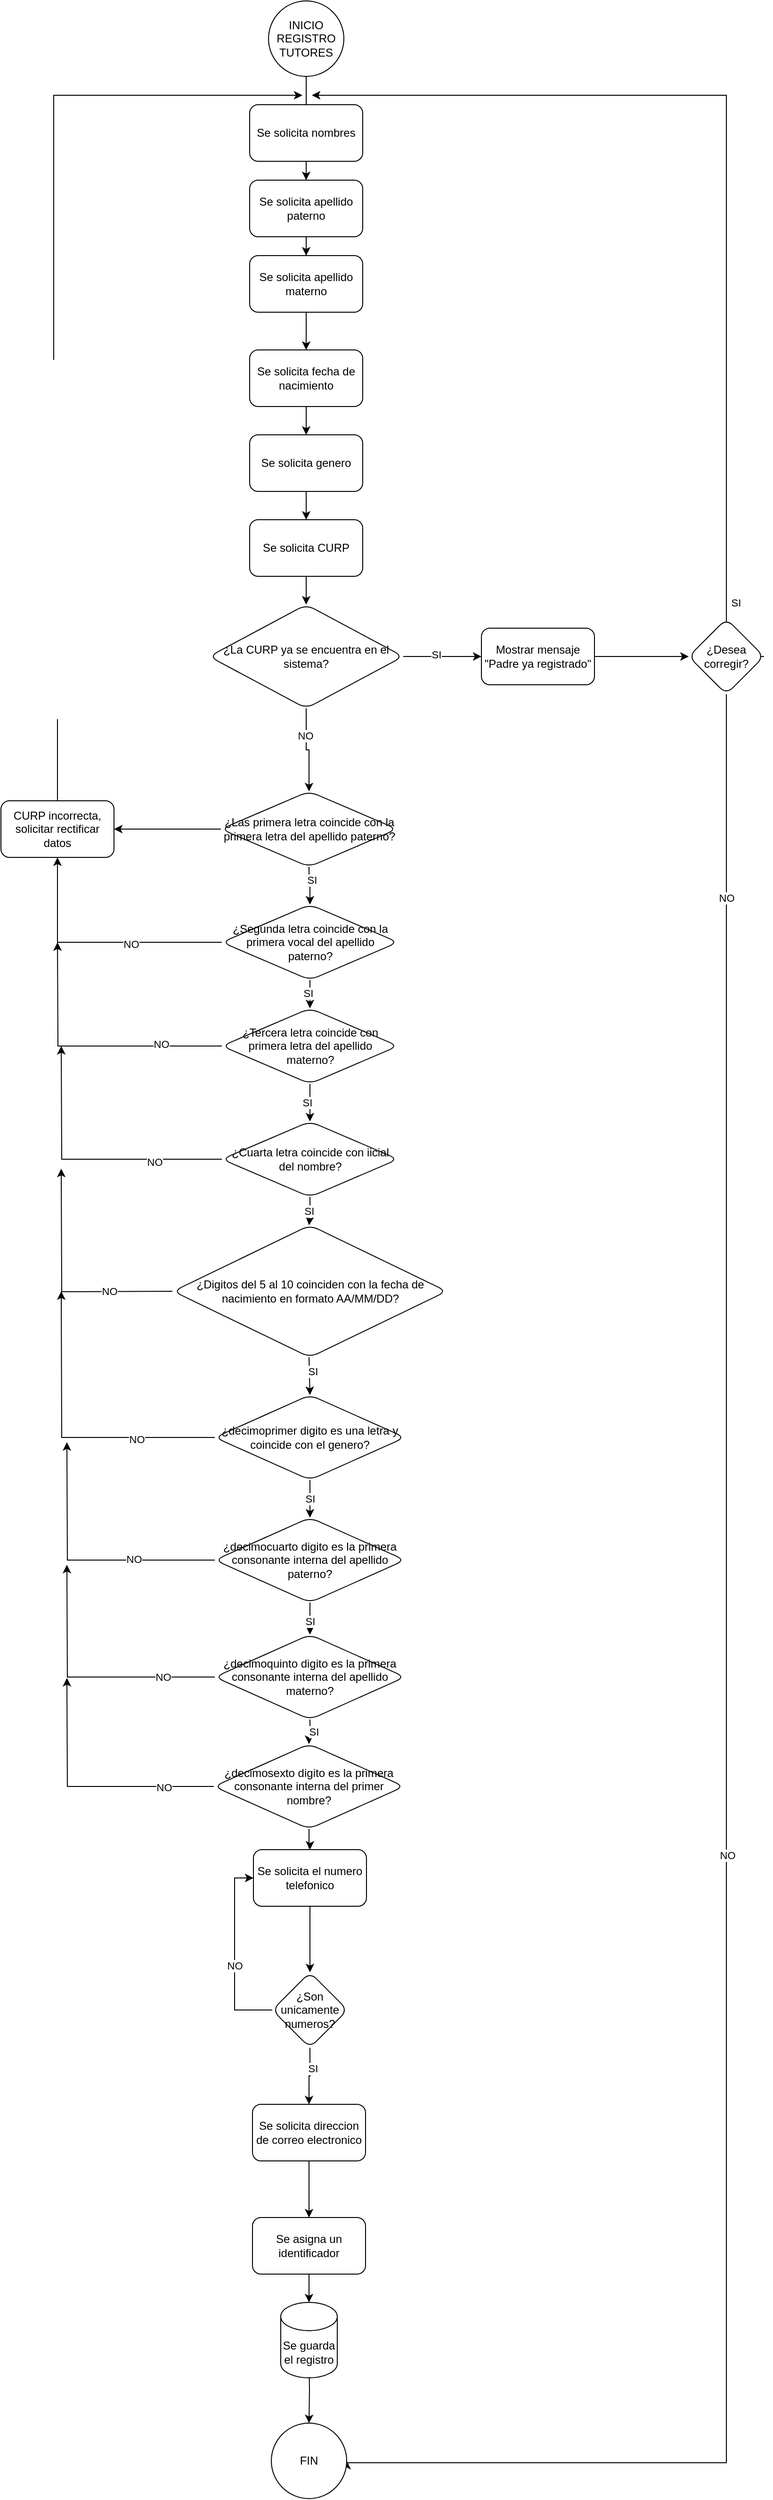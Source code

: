 <mxfile version="24.2.5" type="device">
  <diagram id="C5RBs43oDa-KdzZeNtuy" name="Page-1">
    <mxGraphModel dx="1574" dy="965" grid="1" gridSize="10" guides="1" tooltips="1" connect="1" arrows="1" fold="1" page="1" pageScale="1" pageWidth="827" pageHeight="1169" math="0" shadow="0">
      <root>
        <mxCell id="WIyWlLk6GJQsqaUBKTNV-0" />
        <mxCell id="WIyWlLk6GJQsqaUBKTNV-1" parent="WIyWlLk6GJQsqaUBKTNV-0" />
        <mxCell id="whEPF7HF6ZPL5jePsMYo-0" value="" style="edgeStyle=orthogonalEdgeStyle;rounded=0;orthogonalLoop=1;jettySize=auto;html=1;" parent="WIyWlLk6GJQsqaUBKTNV-1" source="whEPF7HF6ZPL5jePsMYo-1" edge="1">
          <mxGeometry relative="1" as="geometry">
            <mxPoint x="414" y="200" as="targetPoint" />
          </mxGeometry>
        </mxCell>
        <mxCell id="whEPF7HF6ZPL5jePsMYo-1" value="INICIO&lt;br&gt;REGISTRO TUTORES" style="ellipse;whiteSpace=wrap;html=1;aspect=fixed;" parent="WIyWlLk6GJQsqaUBKTNV-1" vertex="1">
          <mxGeometry x="374" y="30" width="80" height="80" as="geometry" />
        </mxCell>
        <mxCell id="whEPF7HF6ZPL5jePsMYo-2" value="" style="edgeStyle=orthogonalEdgeStyle;rounded=0;orthogonalLoop=1;jettySize=auto;html=1;" parent="WIyWlLk6GJQsqaUBKTNV-1" source="whEPF7HF6ZPL5jePsMYo-3" target="whEPF7HF6ZPL5jePsMYo-5" edge="1">
          <mxGeometry relative="1" as="geometry" />
        </mxCell>
        <mxCell id="whEPF7HF6ZPL5jePsMYo-3" value="Se solicita nombres" style="rounded=1;whiteSpace=wrap;html=1;" parent="WIyWlLk6GJQsqaUBKTNV-1" vertex="1">
          <mxGeometry x="354" y="140" width="120" height="60" as="geometry" />
        </mxCell>
        <mxCell id="whEPF7HF6ZPL5jePsMYo-4" value="" style="edgeStyle=orthogonalEdgeStyle;rounded=0;orthogonalLoop=1;jettySize=auto;html=1;" parent="WIyWlLk6GJQsqaUBKTNV-1" source="whEPF7HF6ZPL5jePsMYo-5" target="whEPF7HF6ZPL5jePsMYo-7" edge="1">
          <mxGeometry relative="1" as="geometry" />
        </mxCell>
        <mxCell id="whEPF7HF6ZPL5jePsMYo-5" value="Se solicita apellido paterno" style="whiteSpace=wrap;html=1;rounded=1;" parent="WIyWlLk6GJQsqaUBKTNV-1" vertex="1">
          <mxGeometry x="354" y="220" width="120" height="60" as="geometry" />
        </mxCell>
        <mxCell id="whEPF7HF6ZPL5jePsMYo-6" value="" style="edgeStyle=orthogonalEdgeStyle;rounded=0;orthogonalLoop=1;jettySize=auto;html=1;" parent="WIyWlLk6GJQsqaUBKTNV-1" source="whEPF7HF6ZPL5jePsMYo-7" target="whEPF7HF6ZPL5jePsMYo-9" edge="1">
          <mxGeometry relative="1" as="geometry" />
        </mxCell>
        <mxCell id="whEPF7HF6ZPL5jePsMYo-7" value="Se solicita apellido materno" style="whiteSpace=wrap;html=1;rounded=1;" parent="WIyWlLk6GJQsqaUBKTNV-1" vertex="1">
          <mxGeometry x="354" y="300" width="120" height="60" as="geometry" />
        </mxCell>
        <mxCell id="whEPF7HF6ZPL5jePsMYo-8" value="" style="edgeStyle=orthogonalEdgeStyle;rounded=0;orthogonalLoop=1;jettySize=auto;html=1;" parent="WIyWlLk6GJQsqaUBKTNV-1" source="whEPF7HF6ZPL5jePsMYo-9" target="whEPF7HF6ZPL5jePsMYo-43" edge="1">
          <mxGeometry relative="1" as="geometry" />
        </mxCell>
        <mxCell id="whEPF7HF6ZPL5jePsMYo-9" value="Se solicita fecha de nacimiento" style="whiteSpace=wrap;html=1;rounded=1;" parent="WIyWlLk6GJQsqaUBKTNV-1" vertex="1">
          <mxGeometry x="354" y="400" width="120" height="60" as="geometry" />
        </mxCell>
        <mxCell id="whEPF7HF6ZPL5jePsMYo-10" value="" style="edgeStyle=orthogonalEdgeStyle;rounded=0;orthogonalLoop=1;jettySize=auto;html=1;" parent="WIyWlLk6GJQsqaUBKTNV-1" source="whEPF7HF6ZPL5jePsMYo-11" target="whEPF7HF6ZPL5jePsMYo-72" edge="1">
          <mxGeometry relative="1" as="geometry" />
        </mxCell>
        <mxCell id="whEPF7HF6ZPL5jePsMYo-11" value="Se solicita CURP" style="whiteSpace=wrap;html=1;rounded=1;" parent="WIyWlLk6GJQsqaUBKTNV-1" vertex="1">
          <mxGeometry x="354" y="580" width="120" height="60" as="geometry" />
        </mxCell>
        <mxCell id="whEPF7HF6ZPL5jePsMYo-12" value="" style="edgeStyle=orthogonalEdgeStyle;rounded=0;orthogonalLoop=1;jettySize=auto;html=1;" parent="WIyWlLk6GJQsqaUBKTNV-1" source="whEPF7HF6ZPL5jePsMYo-15" target="whEPF7HF6ZPL5jePsMYo-20" edge="1">
          <mxGeometry relative="1" as="geometry" />
        </mxCell>
        <mxCell id="whEPF7HF6ZPL5jePsMYo-13" value="SI" style="edgeLabel;html=1;align=center;verticalAlign=middle;resizable=0;points=[];" parent="whEPF7HF6ZPL5jePsMYo-12" vertex="1" connectable="0">
          <mxGeometry x="-0.399" y="3" relative="1" as="geometry">
            <mxPoint y="1" as="offset" />
          </mxGeometry>
        </mxCell>
        <mxCell id="whEPF7HF6ZPL5jePsMYo-14" value="" style="edgeStyle=orthogonalEdgeStyle;rounded=0;orthogonalLoop=1;jettySize=auto;html=1;" parent="WIyWlLk6GJQsqaUBKTNV-1" source="whEPF7HF6ZPL5jePsMYo-15" target="whEPF7HF6ZPL5jePsMYo-22" edge="1">
          <mxGeometry relative="1" as="geometry" />
        </mxCell>
        <mxCell id="whEPF7HF6ZPL5jePsMYo-15" value="¿Las primera letra coincide con la primera letra del apellido paterno?" style="rhombus;whiteSpace=wrap;html=1;rounded=1;" parent="WIyWlLk6GJQsqaUBKTNV-1" vertex="1">
          <mxGeometry x="323.5" y="868" width="187" height="80" as="geometry" />
        </mxCell>
        <mxCell id="whEPF7HF6ZPL5jePsMYo-16" style="edgeStyle=orthogonalEdgeStyle;rounded=0;orthogonalLoop=1;jettySize=auto;html=1;exitX=0;exitY=0.5;exitDx=0;exitDy=0;entryX=0.5;entryY=1;entryDx=0;entryDy=0;" parent="WIyWlLk6GJQsqaUBKTNV-1" source="whEPF7HF6ZPL5jePsMYo-20" target="whEPF7HF6ZPL5jePsMYo-22" edge="1">
          <mxGeometry relative="1" as="geometry" />
        </mxCell>
        <mxCell id="whEPF7HF6ZPL5jePsMYo-17" value="NO" style="edgeLabel;html=1;align=center;verticalAlign=middle;resizable=0;points=[];" parent="whEPF7HF6ZPL5jePsMYo-16" vertex="1" connectable="0">
          <mxGeometry x="-0.265" y="2" relative="1" as="geometry">
            <mxPoint as="offset" />
          </mxGeometry>
        </mxCell>
        <mxCell id="whEPF7HF6ZPL5jePsMYo-18" value="" style="edgeStyle=orthogonalEdgeStyle;rounded=0;orthogonalLoop=1;jettySize=auto;html=1;" parent="WIyWlLk6GJQsqaUBKTNV-1" source="whEPF7HF6ZPL5jePsMYo-20" target="whEPF7HF6ZPL5jePsMYo-27" edge="1">
          <mxGeometry relative="1" as="geometry" />
        </mxCell>
        <mxCell id="whEPF7HF6ZPL5jePsMYo-19" value="SI" style="edgeLabel;html=1;align=center;verticalAlign=middle;resizable=0;points=[];" parent="whEPF7HF6ZPL5jePsMYo-18" vertex="1" connectable="0">
          <mxGeometry x="0.042" y="2" relative="1" as="geometry">
            <mxPoint as="offset" />
          </mxGeometry>
        </mxCell>
        <mxCell id="whEPF7HF6ZPL5jePsMYo-20" value="¿Segunda letra coincide con la primera vocal del apellido paterno?" style="rhombus;whiteSpace=wrap;html=1;rounded=1;" parent="WIyWlLk6GJQsqaUBKTNV-1" vertex="1">
          <mxGeometry x="324.5" y="988" width="187" height="80" as="geometry" />
        </mxCell>
        <mxCell id="whEPF7HF6ZPL5jePsMYo-21" style="edgeStyle=orthogonalEdgeStyle;rounded=0;orthogonalLoop=1;jettySize=auto;html=1;exitX=0.5;exitY=0;exitDx=0;exitDy=0;" parent="WIyWlLk6GJQsqaUBKTNV-1" source="whEPF7HF6ZPL5jePsMYo-22" edge="1">
          <mxGeometry relative="1" as="geometry">
            <mxPoint x="410" y="130" as="targetPoint" />
            <Array as="points">
              <mxPoint x="146" y="740" />
              <mxPoint x="146" y="130" />
            </Array>
          </mxGeometry>
        </mxCell>
        <mxCell id="whEPF7HF6ZPL5jePsMYo-22" value="CURP incorrecta, solicitar rectificar datos" style="whiteSpace=wrap;html=1;rounded=1;" parent="WIyWlLk6GJQsqaUBKTNV-1" vertex="1">
          <mxGeometry x="90" y="878" width="120" height="60" as="geometry" />
        </mxCell>
        <mxCell id="whEPF7HF6ZPL5jePsMYo-23" style="edgeStyle=orthogonalEdgeStyle;rounded=0;orthogonalLoop=1;jettySize=auto;html=1;exitX=0;exitY=0.5;exitDx=0;exitDy=0;" parent="WIyWlLk6GJQsqaUBKTNV-1" source="whEPF7HF6ZPL5jePsMYo-27" edge="1">
          <mxGeometry relative="1" as="geometry">
            <mxPoint x="150" y="1028" as="targetPoint" />
          </mxGeometry>
        </mxCell>
        <mxCell id="whEPF7HF6ZPL5jePsMYo-24" value="NO" style="edgeLabel;html=1;align=center;verticalAlign=middle;resizable=0;points=[];" parent="whEPF7HF6ZPL5jePsMYo-23" vertex="1" connectable="0">
          <mxGeometry x="-0.543" y="-2" relative="1" as="geometry">
            <mxPoint as="offset" />
          </mxGeometry>
        </mxCell>
        <mxCell id="whEPF7HF6ZPL5jePsMYo-25" value="" style="edgeStyle=orthogonalEdgeStyle;rounded=0;orthogonalLoop=1;jettySize=auto;html=1;" parent="WIyWlLk6GJQsqaUBKTNV-1" source="whEPF7HF6ZPL5jePsMYo-27" target="whEPF7HF6ZPL5jePsMYo-32" edge="1">
          <mxGeometry relative="1" as="geometry" />
        </mxCell>
        <mxCell id="whEPF7HF6ZPL5jePsMYo-26" value="SI" style="edgeLabel;html=1;align=center;verticalAlign=middle;resizable=0;points=[];" parent="whEPF7HF6ZPL5jePsMYo-25" vertex="1" connectable="0">
          <mxGeometry x="-0.025" y="-3" relative="1" as="geometry">
            <mxPoint as="offset" />
          </mxGeometry>
        </mxCell>
        <mxCell id="whEPF7HF6ZPL5jePsMYo-27" value="¿Tercera letra coincide con primera letra del apellido materno?" style="rhombus;whiteSpace=wrap;html=1;rounded=1;" parent="WIyWlLk6GJQsqaUBKTNV-1" vertex="1">
          <mxGeometry x="324.5" y="1098" width="187" height="80" as="geometry" />
        </mxCell>
        <mxCell id="whEPF7HF6ZPL5jePsMYo-28" style="edgeStyle=orthogonalEdgeStyle;rounded=0;orthogonalLoop=1;jettySize=auto;html=1;exitX=0;exitY=0.5;exitDx=0;exitDy=0;" parent="WIyWlLk6GJQsqaUBKTNV-1" source="whEPF7HF6ZPL5jePsMYo-32" edge="1">
          <mxGeometry relative="1" as="geometry">
            <mxPoint x="154" y="1138" as="targetPoint" />
          </mxGeometry>
        </mxCell>
        <mxCell id="whEPF7HF6ZPL5jePsMYo-29" value="NO" style="edgeLabel;html=1;align=center;verticalAlign=middle;resizable=0;points=[];" parent="whEPF7HF6ZPL5jePsMYo-28" vertex="1" connectable="0">
          <mxGeometry x="-0.507" y="3" relative="1" as="geometry">
            <mxPoint as="offset" />
          </mxGeometry>
        </mxCell>
        <mxCell id="whEPF7HF6ZPL5jePsMYo-30" value="" style="edgeStyle=orthogonalEdgeStyle;rounded=0;orthogonalLoop=1;jettySize=auto;html=1;" parent="WIyWlLk6GJQsqaUBKTNV-1" source="whEPF7HF6ZPL5jePsMYo-32" edge="1">
          <mxGeometry relative="1" as="geometry">
            <mxPoint x="417" y="1328" as="targetPoint" />
          </mxGeometry>
        </mxCell>
        <mxCell id="whEPF7HF6ZPL5jePsMYo-31" value="SI" style="edgeLabel;html=1;align=center;verticalAlign=middle;resizable=0;points=[];" parent="whEPF7HF6ZPL5jePsMYo-30" vertex="1" connectable="0">
          <mxGeometry x="-0.057" y="-1" relative="1" as="geometry">
            <mxPoint as="offset" />
          </mxGeometry>
        </mxCell>
        <mxCell id="whEPF7HF6ZPL5jePsMYo-32" value="¿Cuarta letra coincide con iicial del nombre?" style="rhombus;whiteSpace=wrap;html=1;rounded=1;" parent="WIyWlLk6GJQsqaUBKTNV-1" vertex="1">
          <mxGeometry x="324.5" y="1218" width="187" height="80" as="geometry" />
        </mxCell>
        <mxCell id="whEPF7HF6ZPL5jePsMYo-33" style="edgeStyle=orthogonalEdgeStyle;rounded=0;orthogonalLoop=1;jettySize=auto;html=1;exitX=0;exitY=0.5;exitDx=0;exitDy=0;" parent="WIyWlLk6GJQsqaUBKTNV-1" edge="1">
          <mxGeometry relative="1" as="geometry">
            <mxPoint x="154" y="1268" as="targetPoint" />
            <mxPoint x="272" y="1398" as="sourcePoint" />
          </mxGeometry>
        </mxCell>
        <mxCell id="whEPF7HF6ZPL5jePsMYo-34" value="NO" style="edgeLabel;html=1;align=center;verticalAlign=middle;resizable=0;points=[];" parent="whEPF7HF6ZPL5jePsMYo-33" vertex="1" connectable="0">
          <mxGeometry x="-0.454" y="-1" relative="1" as="geometry">
            <mxPoint as="offset" />
          </mxGeometry>
        </mxCell>
        <mxCell id="whEPF7HF6ZPL5jePsMYo-35" value="" style="edgeStyle=orthogonalEdgeStyle;rounded=0;orthogonalLoop=1;jettySize=auto;html=1;" parent="WIyWlLk6GJQsqaUBKTNV-1" target="whEPF7HF6ZPL5jePsMYo-41" edge="1">
          <mxGeometry relative="1" as="geometry">
            <mxPoint x="417" y="1468" as="sourcePoint" />
          </mxGeometry>
        </mxCell>
        <mxCell id="whEPF7HF6ZPL5jePsMYo-36" value="SI" style="edgeLabel;html=1;align=center;verticalAlign=middle;resizable=0;points=[];" parent="whEPF7HF6ZPL5jePsMYo-35" vertex="1" connectable="0">
          <mxGeometry x="-0.252" y="3" relative="1" as="geometry">
            <mxPoint as="offset" />
          </mxGeometry>
        </mxCell>
        <mxCell id="whEPF7HF6ZPL5jePsMYo-37" style="edgeStyle=orthogonalEdgeStyle;rounded=0;orthogonalLoop=1;jettySize=auto;html=1;exitX=0;exitY=0.5;exitDx=0;exitDy=0;" parent="WIyWlLk6GJQsqaUBKTNV-1" source="whEPF7HF6ZPL5jePsMYo-41" edge="1">
          <mxGeometry relative="1" as="geometry">
            <mxPoint x="154" y="1398" as="targetPoint" />
          </mxGeometry>
        </mxCell>
        <mxCell id="whEPF7HF6ZPL5jePsMYo-38" value="NO" style="edgeLabel;html=1;align=center;verticalAlign=middle;resizable=0;points=[];" parent="whEPF7HF6ZPL5jePsMYo-37" vertex="1" connectable="0">
          <mxGeometry x="-0.473" y="2" relative="1" as="geometry">
            <mxPoint as="offset" />
          </mxGeometry>
        </mxCell>
        <mxCell id="whEPF7HF6ZPL5jePsMYo-39" value="" style="edgeStyle=orthogonalEdgeStyle;rounded=0;orthogonalLoop=1;jettySize=auto;html=1;" parent="WIyWlLk6GJQsqaUBKTNV-1" source="whEPF7HF6ZPL5jePsMYo-41" target="whEPF7HF6ZPL5jePsMYo-48" edge="1">
          <mxGeometry relative="1" as="geometry" />
        </mxCell>
        <mxCell id="whEPF7HF6ZPL5jePsMYo-40" value="SI" style="edgeLabel;html=1;align=center;verticalAlign=middle;resizable=0;points=[];" parent="whEPF7HF6ZPL5jePsMYo-39" vertex="1" connectable="0">
          <mxGeometry x="0.008" relative="1" as="geometry">
            <mxPoint as="offset" />
          </mxGeometry>
        </mxCell>
        <mxCell id="whEPF7HF6ZPL5jePsMYo-41" value="¿decimoprimer digito es una letra y coincide con el genero?" style="rhombus;whiteSpace=wrap;html=1;rounded=1;" parent="WIyWlLk6GJQsqaUBKTNV-1" vertex="1">
          <mxGeometry x="317" y="1508" width="202" height="90" as="geometry" />
        </mxCell>
        <mxCell id="whEPF7HF6ZPL5jePsMYo-42" value="" style="edgeStyle=orthogonalEdgeStyle;rounded=0;orthogonalLoop=1;jettySize=auto;html=1;" parent="WIyWlLk6GJQsqaUBKTNV-1" source="whEPF7HF6ZPL5jePsMYo-43" target="whEPF7HF6ZPL5jePsMYo-11" edge="1">
          <mxGeometry relative="1" as="geometry" />
        </mxCell>
        <mxCell id="whEPF7HF6ZPL5jePsMYo-43" value="Se solicita genero" style="whiteSpace=wrap;html=1;rounded=1;" parent="WIyWlLk6GJQsqaUBKTNV-1" vertex="1">
          <mxGeometry x="354" y="490" width="120" height="60" as="geometry" />
        </mxCell>
        <mxCell id="whEPF7HF6ZPL5jePsMYo-44" style="edgeStyle=orthogonalEdgeStyle;rounded=0;orthogonalLoop=1;jettySize=auto;html=1;exitX=0;exitY=0.5;exitDx=0;exitDy=0;" parent="WIyWlLk6GJQsqaUBKTNV-1" source="whEPF7HF6ZPL5jePsMYo-48" edge="1">
          <mxGeometry relative="1" as="geometry">
            <mxPoint x="160" y="1558" as="targetPoint" />
          </mxGeometry>
        </mxCell>
        <mxCell id="whEPF7HF6ZPL5jePsMYo-45" value="NO" style="edgeLabel;html=1;align=center;verticalAlign=middle;resizable=0;points=[];" parent="whEPF7HF6ZPL5jePsMYo-44" vertex="1" connectable="0">
          <mxGeometry x="-0.388" y="-1" relative="1" as="geometry">
            <mxPoint as="offset" />
          </mxGeometry>
        </mxCell>
        <mxCell id="whEPF7HF6ZPL5jePsMYo-46" value="" style="edgeStyle=orthogonalEdgeStyle;rounded=0;orthogonalLoop=1;jettySize=auto;html=1;" parent="WIyWlLk6GJQsqaUBKTNV-1" source="whEPF7HF6ZPL5jePsMYo-48" target="whEPF7HF6ZPL5jePsMYo-53" edge="1">
          <mxGeometry relative="1" as="geometry" />
        </mxCell>
        <mxCell id="whEPF7HF6ZPL5jePsMYo-47" value="SI" style="edgeLabel;html=1;align=center;verticalAlign=middle;resizable=0;points=[];" parent="whEPF7HF6ZPL5jePsMYo-46" vertex="1" connectable="0">
          <mxGeometry x="-0.108" relative="1" as="geometry">
            <mxPoint as="offset" />
          </mxGeometry>
        </mxCell>
        <mxCell id="whEPF7HF6ZPL5jePsMYo-48" value="¿decimocuarto digito es la primera consonante interna del apellido paterno?" style="rhombus;whiteSpace=wrap;html=1;rounded=1;" parent="WIyWlLk6GJQsqaUBKTNV-1" vertex="1">
          <mxGeometry x="317" y="1638" width="202" height="90" as="geometry" />
        </mxCell>
        <mxCell id="whEPF7HF6ZPL5jePsMYo-49" style="edgeStyle=orthogonalEdgeStyle;rounded=0;orthogonalLoop=1;jettySize=auto;html=1;exitX=0;exitY=0.5;exitDx=0;exitDy=0;" parent="WIyWlLk6GJQsqaUBKTNV-1" source="whEPF7HF6ZPL5jePsMYo-53" edge="1">
          <mxGeometry relative="1" as="geometry">
            <mxPoint x="160" y="1688" as="targetPoint" />
          </mxGeometry>
        </mxCell>
        <mxCell id="whEPF7HF6ZPL5jePsMYo-50" value="NO" style="edgeLabel;html=1;align=center;verticalAlign=middle;resizable=0;points=[];" parent="whEPF7HF6ZPL5jePsMYo-49" vertex="1" connectable="0">
          <mxGeometry x="-0.593" relative="1" as="geometry">
            <mxPoint x="1" as="offset" />
          </mxGeometry>
        </mxCell>
        <mxCell id="whEPF7HF6ZPL5jePsMYo-51" value="" style="edgeStyle=orthogonalEdgeStyle;rounded=0;orthogonalLoop=1;jettySize=auto;html=1;" parent="WIyWlLk6GJQsqaUBKTNV-1" source="whEPF7HF6ZPL5jePsMYo-53" target="whEPF7HF6ZPL5jePsMYo-57" edge="1">
          <mxGeometry relative="1" as="geometry" />
        </mxCell>
        <mxCell id="whEPF7HF6ZPL5jePsMYo-52" value="SI" style="edgeLabel;html=1;align=center;verticalAlign=middle;resizable=0;points=[];" parent="whEPF7HF6ZPL5jePsMYo-51" vertex="1" connectable="0">
          <mxGeometry x="-0.092" y="4" relative="1" as="geometry">
            <mxPoint as="offset" />
          </mxGeometry>
        </mxCell>
        <mxCell id="whEPF7HF6ZPL5jePsMYo-53" value="¿decimoquinto digito es la primera consonante interna del apellido materno?" style="rhombus;whiteSpace=wrap;html=1;rounded=1;" parent="WIyWlLk6GJQsqaUBKTNV-1" vertex="1">
          <mxGeometry x="317" y="1762" width="202" height="90" as="geometry" />
        </mxCell>
        <mxCell id="whEPF7HF6ZPL5jePsMYo-54" style="edgeStyle=orthogonalEdgeStyle;rounded=0;orthogonalLoop=1;jettySize=auto;html=1;exitX=0;exitY=0.5;exitDx=0;exitDy=0;" parent="WIyWlLk6GJQsqaUBKTNV-1" source="whEPF7HF6ZPL5jePsMYo-57" edge="1">
          <mxGeometry relative="1" as="geometry">
            <mxPoint x="160" y="1808" as="targetPoint" />
          </mxGeometry>
        </mxCell>
        <mxCell id="whEPF7HF6ZPL5jePsMYo-55" value="NO" style="edgeLabel;html=1;align=center;verticalAlign=middle;resizable=0;points=[];" parent="whEPF7HF6ZPL5jePsMYo-54" vertex="1" connectable="0">
          <mxGeometry x="-0.613" y="1" relative="1" as="geometry">
            <mxPoint x="-1" as="offset" />
          </mxGeometry>
        </mxCell>
        <mxCell id="whEPF7HF6ZPL5jePsMYo-91" value="" style="edgeStyle=orthogonalEdgeStyle;rounded=0;orthogonalLoop=1;jettySize=auto;html=1;" parent="WIyWlLk6GJQsqaUBKTNV-1" source="whEPF7HF6ZPL5jePsMYo-57" target="whEPF7HF6ZPL5jePsMYo-90" edge="1">
          <mxGeometry relative="1" as="geometry" />
        </mxCell>
        <mxCell id="whEPF7HF6ZPL5jePsMYo-57" value="¿decimosexto digito es la primera consonante interna del primer nombre?" style="rhombus;whiteSpace=wrap;html=1;rounded=1;" parent="WIyWlLk6GJQsqaUBKTNV-1" vertex="1">
          <mxGeometry x="316" y="1878" width="202" height="90" as="geometry" />
        </mxCell>
        <mxCell id="whEPF7HF6ZPL5jePsMYo-58" value="¿Digitos del 5 al 10 coinciden con la fecha de nacimiento en formato AA/MM/DD?" style="rhombus;whiteSpace=wrap;html=1;rounded=1;" parent="WIyWlLk6GJQsqaUBKTNV-1" vertex="1">
          <mxGeometry x="272.75" y="1328" width="290.5" height="140" as="geometry" />
        </mxCell>
        <mxCell id="whEPF7HF6ZPL5jePsMYo-68" value="" style="edgeStyle=orthogonalEdgeStyle;rounded=0;orthogonalLoop=1;jettySize=auto;html=1;" parent="WIyWlLk6GJQsqaUBKTNV-1" source="whEPF7HF6ZPL5jePsMYo-72" target="whEPF7HF6ZPL5jePsMYo-15" edge="1">
          <mxGeometry relative="1" as="geometry" />
        </mxCell>
        <mxCell id="whEPF7HF6ZPL5jePsMYo-69" value="NO" style="edgeLabel;html=1;align=center;verticalAlign=middle;resizable=0;points=[];" parent="whEPF7HF6ZPL5jePsMYo-68" vertex="1" connectable="0">
          <mxGeometry x="-0.363" y="-1" relative="1" as="geometry">
            <mxPoint as="offset" />
          </mxGeometry>
        </mxCell>
        <mxCell id="whEPF7HF6ZPL5jePsMYo-70" value="" style="edgeStyle=orthogonalEdgeStyle;rounded=0;orthogonalLoop=1;jettySize=auto;html=1;" parent="WIyWlLk6GJQsqaUBKTNV-1" source="whEPF7HF6ZPL5jePsMYo-72" target="whEPF7HF6ZPL5jePsMYo-74" edge="1">
          <mxGeometry relative="1" as="geometry" />
        </mxCell>
        <mxCell id="whEPF7HF6ZPL5jePsMYo-71" value="SI" style="edgeLabel;html=1;align=center;verticalAlign=middle;resizable=0;points=[];" parent="whEPF7HF6ZPL5jePsMYo-70" vertex="1" connectable="0">
          <mxGeometry x="-0.165" y="2" relative="1" as="geometry">
            <mxPoint as="offset" />
          </mxGeometry>
        </mxCell>
        <mxCell id="whEPF7HF6ZPL5jePsMYo-72" value="¿La CURP ya se encuentra en el sistema?" style="rhombus;whiteSpace=wrap;html=1;rounded=1;" parent="WIyWlLk6GJQsqaUBKTNV-1" vertex="1">
          <mxGeometry x="311" y="670" width="206" height="110" as="geometry" />
        </mxCell>
        <mxCell id="whEPF7HF6ZPL5jePsMYo-73" value="" style="edgeStyle=orthogonalEdgeStyle;rounded=0;orthogonalLoop=1;jettySize=auto;html=1;" parent="WIyWlLk6GJQsqaUBKTNV-1" source="whEPF7HF6ZPL5jePsMYo-74" target="whEPF7HF6ZPL5jePsMYo-80" edge="1">
          <mxGeometry relative="1" as="geometry" />
        </mxCell>
        <mxCell id="whEPF7HF6ZPL5jePsMYo-74" value="Mostrar mensaje &quot;Padre ya registrado&quot;" style="whiteSpace=wrap;html=1;rounded=1;" parent="WIyWlLk6GJQsqaUBKTNV-1" vertex="1">
          <mxGeometry x="600" y="695" width="120" height="60" as="geometry" />
        </mxCell>
        <mxCell id="whEPF7HF6ZPL5jePsMYo-75" value="" style="edgeStyle=orthogonalEdgeStyle;rounded=0;orthogonalLoop=1;jettySize=auto;html=1;entryX=1;entryY=0.5;entryDx=0;entryDy=0;" parent="WIyWlLk6GJQsqaUBKTNV-1" source="whEPF7HF6ZPL5jePsMYo-80" target="whEPF7HF6ZPL5jePsMYo-89" edge="1">
          <mxGeometry relative="1" as="geometry">
            <mxPoint x="860" y="845" as="targetPoint" />
            <Array as="points">
              <mxPoint x="860" y="2640" />
              <mxPoint x="457" y="2640" />
            </Array>
          </mxGeometry>
        </mxCell>
        <mxCell id="whEPF7HF6ZPL5jePsMYo-76" value="NO" style="edgeLabel;html=1;align=center;verticalAlign=middle;resizable=0;points=[];" parent="whEPF7HF6ZPL5jePsMYo-75" vertex="1" connectable="0">
          <mxGeometry x="0.08" y="1" relative="1" as="geometry">
            <mxPoint as="offset" />
          </mxGeometry>
        </mxCell>
        <mxCell id="whEPF7HF6ZPL5jePsMYo-77" value="NO" style="edgeLabel;html=1;align=center;verticalAlign=middle;resizable=0;points=[];" parent="whEPF7HF6ZPL5jePsMYo-75" vertex="1" connectable="0">
          <mxGeometry x="-0.81" relative="1" as="geometry">
            <mxPoint y="-1" as="offset" />
          </mxGeometry>
        </mxCell>
        <mxCell id="whEPF7HF6ZPL5jePsMYo-78" style="edgeStyle=orthogonalEdgeStyle;rounded=0;orthogonalLoop=1;jettySize=auto;html=1;exitX=1;exitY=0.5;exitDx=0;exitDy=0;" parent="WIyWlLk6GJQsqaUBKTNV-1" source="whEPF7HF6ZPL5jePsMYo-80" edge="1">
          <mxGeometry relative="1" as="geometry">
            <mxPoint x="420" y="130" as="targetPoint" />
            <Array as="points">
              <mxPoint x="860" y="725" />
              <mxPoint x="860" y="130" />
            </Array>
          </mxGeometry>
        </mxCell>
        <mxCell id="whEPF7HF6ZPL5jePsMYo-79" value="SI" style="edgeLabel;html=1;align=center;verticalAlign=middle;resizable=0;points=[];" parent="whEPF7HF6ZPL5jePsMYo-78" vertex="1" connectable="0">
          <mxGeometry x="-0.821" y="-10" relative="1" as="geometry">
            <mxPoint y="-1" as="offset" />
          </mxGeometry>
        </mxCell>
        <mxCell id="whEPF7HF6ZPL5jePsMYo-80" value="¿Desea corregir?" style="rhombus;whiteSpace=wrap;html=1;rounded=1;" parent="WIyWlLk6GJQsqaUBKTNV-1" vertex="1">
          <mxGeometry x="820" y="685" width="80" height="80" as="geometry" />
        </mxCell>
        <mxCell id="whEPF7HF6ZPL5jePsMYo-81" value="" style="edgeStyle=orthogonalEdgeStyle;rounded=0;orthogonalLoop=1;jettySize=auto;html=1;" parent="WIyWlLk6GJQsqaUBKTNV-1" source="whEPF7HF6ZPL5jePsMYo-82" edge="1">
          <mxGeometry relative="1" as="geometry">
            <mxPoint x="417.037" y="2470" as="targetPoint" />
          </mxGeometry>
        </mxCell>
        <mxCell id="whEPF7HF6ZPL5jePsMYo-82" value="Se asigna un identificador" style="whiteSpace=wrap;html=1;rounded=1;" parent="WIyWlLk6GJQsqaUBKTNV-1" vertex="1">
          <mxGeometry x="357" y="2380" width="120" height="60" as="geometry" />
        </mxCell>
        <mxCell id="whEPF7HF6ZPL5jePsMYo-87" value="" style="edgeStyle=orthogonalEdgeStyle;rounded=0;orthogonalLoop=1;jettySize=auto;html=1;" parent="WIyWlLk6GJQsqaUBKTNV-1" target="whEPF7HF6ZPL5jePsMYo-89" edge="1">
          <mxGeometry relative="1" as="geometry">
            <mxPoint x="417" y="2528" as="sourcePoint" />
          </mxGeometry>
        </mxCell>
        <mxCell id="whEPF7HF6ZPL5jePsMYo-89" value="FIN" style="ellipse;whiteSpace=wrap;html=1;rounded=1;" parent="WIyWlLk6GJQsqaUBKTNV-1" vertex="1">
          <mxGeometry x="377" y="2598" width="80" height="80" as="geometry" />
        </mxCell>
        <mxCell id="whEPF7HF6ZPL5jePsMYo-93" value="" style="edgeStyle=orthogonalEdgeStyle;rounded=0;orthogonalLoop=1;jettySize=auto;html=1;" parent="WIyWlLk6GJQsqaUBKTNV-1" source="whEPF7HF6ZPL5jePsMYo-90" target="whEPF7HF6ZPL5jePsMYo-92" edge="1">
          <mxGeometry relative="1" as="geometry" />
        </mxCell>
        <mxCell id="whEPF7HF6ZPL5jePsMYo-90" value="Se solicita el numero telefonico" style="whiteSpace=wrap;html=1;rounded=1;" parent="WIyWlLk6GJQsqaUBKTNV-1" vertex="1">
          <mxGeometry x="358" y="1990" width="120" height="60" as="geometry" />
        </mxCell>
        <mxCell id="whEPF7HF6ZPL5jePsMYo-94" style="edgeStyle=orthogonalEdgeStyle;rounded=0;orthogonalLoop=1;jettySize=auto;html=1;exitX=0;exitY=0.5;exitDx=0;exitDy=0;entryX=0;entryY=0.5;entryDx=0;entryDy=0;" parent="WIyWlLk6GJQsqaUBKTNV-1" source="whEPF7HF6ZPL5jePsMYo-92" target="whEPF7HF6ZPL5jePsMYo-90" edge="1">
          <mxGeometry relative="1" as="geometry" />
        </mxCell>
        <mxCell id="whEPF7HF6ZPL5jePsMYo-95" value="NO" style="edgeLabel;html=1;align=center;verticalAlign=middle;resizable=0;points=[];" parent="whEPF7HF6ZPL5jePsMYo-94" vertex="1" connectable="0">
          <mxGeometry x="-0.129" relative="1" as="geometry">
            <mxPoint as="offset" />
          </mxGeometry>
        </mxCell>
        <mxCell id="whEPF7HF6ZPL5jePsMYo-97" value="" style="edgeStyle=orthogonalEdgeStyle;rounded=0;orthogonalLoop=1;jettySize=auto;html=1;" parent="WIyWlLk6GJQsqaUBKTNV-1" source="whEPF7HF6ZPL5jePsMYo-92" target="whEPF7HF6ZPL5jePsMYo-96" edge="1">
          <mxGeometry relative="1" as="geometry" />
        </mxCell>
        <mxCell id="whEPF7HF6ZPL5jePsMYo-99" value="SI" style="edgeLabel;html=1;align=center;verticalAlign=middle;resizable=0;points=[];" parent="whEPF7HF6ZPL5jePsMYo-97" vertex="1" connectable="0">
          <mxGeometry x="-0.279" y="3" relative="1" as="geometry">
            <mxPoint as="offset" />
          </mxGeometry>
        </mxCell>
        <mxCell id="whEPF7HF6ZPL5jePsMYo-92" value="¿Son unicamente numeros?" style="rhombus;whiteSpace=wrap;html=1;rounded=1;" parent="WIyWlLk6GJQsqaUBKTNV-1" vertex="1">
          <mxGeometry x="378" y="2120" width="80" height="80" as="geometry" />
        </mxCell>
        <mxCell id="whEPF7HF6ZPL5jePsMYo-98" value="" style="edgeStyle=orthogonalEdgeStyle;rounded=0;orthogonalLoop=1;jettySize=auto;html=1;" parent="WIyWlLk6GJQsqaUBKTNV-1" source="whEPF7HF6ZPL5jePsMYo-96" target="whEPF7HF6ZPL5jePsMYo-82" edge="1">
          <mxGeometry relative="1" as="geometry" />
        </mxCell>
        <mxCell id="whEPF7HF6ZPL5jePsMYo-96" value="Se solicita direccion de correo electronico" style="whiteSpace=wrap;html=1;rounded=1;" parent="WIyWlLk6GJQsqaUBKTNV-1" vertex="1">
          <mxGeometry x="357" y="2260" width="120" height="60" as="geometry" />
        </mxCell>
        <mxCell id="KHTiYSOKRPh0OxVMva0l-0" value="Se guarda el registro" style="shape=cylinder3;whiteSpace=wrap;html=1;boundedLbl=1;backgroundOutline=1;size=15;" vertex="1" parent="WIyWlLk6GJQsqaUBKTNV-1">
          <mxGeometry x="387" y="2470" width="60" height="80" as="geometry" />
        </mxCell>
      </root>
    </mxGraphModel>
  </diagram>
</mxfile>
